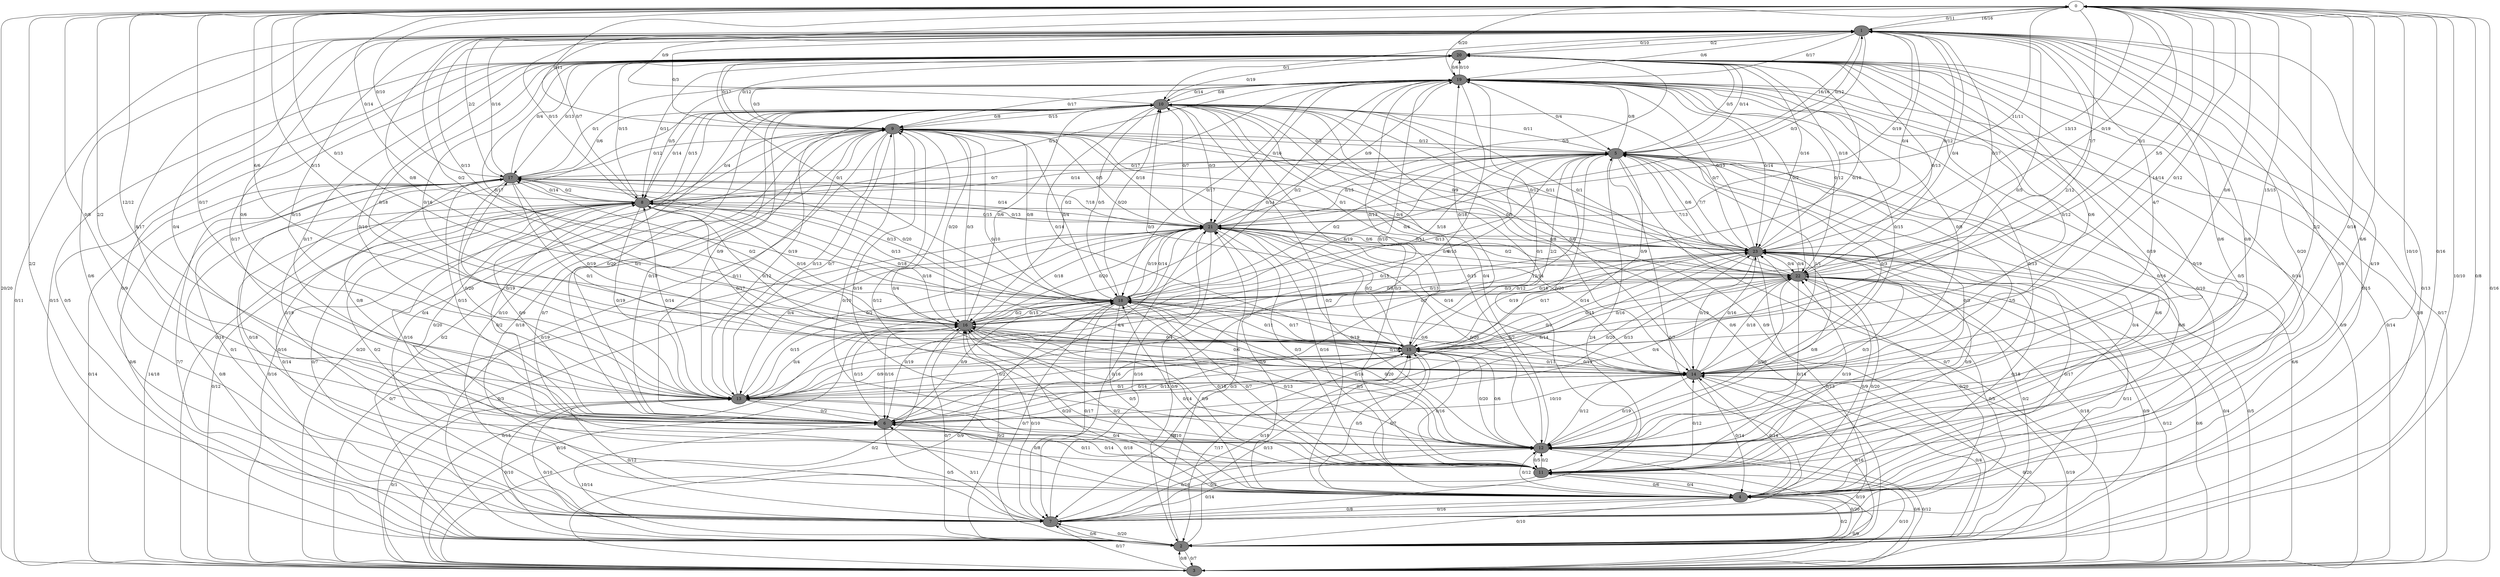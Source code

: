 digraph G {
	0[style=filled fillcolor=grey100];
	0->1[label ="16/16"] ;
	0->2[label ="10/10"] ;
	0->3[label ="20/20"] ;
	0->4[label ="10/10"] ;
	0->6[label ="2/2"] ;
	0->7[label ="2/2"] ;
	0->11[label ="6/6"] ;
	0->12[label ="2/2"] ;
	0->13[label ="12/12"] ;
	0->14[label ="15/15"] ;
	0->15[label ="14/14"] ;
	0->16[label ="6/6"] ;
	0->18[label ="5/5"] ;
	0->21[label ="11/11"] ;
	0->22[label ="7/7"] ;
	0->23[label ="13/13"] ;
	1[style=filled fillcolor=grey50];
	1->0[label ="0/11"] ;
	1->2[label ="0/13"] ;
	1->4[label ="0/6"] ;
	1->5[label ="16/16"] ;
	1->6[label ="8/17"] ;
	1->8[label ="0/7"] ;
	1->9[label ="0/3"] ;
	1->10[label ="0/1"] ;
	1->11[label ="0/20"] ;
	1->12[label ="0/6"] ;
	1->13[label ="0/6"] ;
	1->15[label ="0/5"] ;
	1->16[label ="0/2"] ;
	1->17[label ="2/2"] ;
	1->19[label ="0/17"] ;
	1->20[label ="0/10"] ;
	1->21[label ="0/3"] ;
	1->22[label ="0/4"] ;
	1->23[label ="0/12"] ;
	2[style=filled fillcolor=grey50];
	2->0[label ="0/8"] ;
	2->1[label ="0/15"] ;
	2->3[label ="0/7"] ;
	2->4[label ="0/2"] ;
	2->6[label ="10/14"] ;
	2->7[label ="0/20"] ;
	2->8[label ="0/16"] ;
	2->9[label ="0/2"] ;
	2->10[label ="0/9"] ;
	2->11[label ="0/20"] ;
	2->13[label ="0/10"] ;
	2->14[label ="0/4"] ;
	2->15[label ="0/13"] ;
	2->16[label ="0/2"] ;
	2->17[label ="7/7"] ;
	2->20[label ="0/5"] ;
	2->21[label ="0/3"] ;
	2->22[label ="0/9"] ;
	3[style=filled fillcolor=grey50];
	3->0[label ="0/16"] ;
	3->1[label ="0/11"] ;
	3->2[label ="0/8"] ;
	3->5[label ="6/6"] ;
	3->7[label ="0/17"] ;
	3->8[label ="0/12"] ;
	3->9[label ="0/20"] ;
	3->10[label ="0/16"] ;
	3->11[label ="0/10"] ;
	3->12[label ="0/6"] ;
	3->14[label ="0/19"] ;
	3->16[label ="0/2"] ;
	3->17[label ="14/18"] ;
	3->18[label ="0/9"] ;
	3->19[label ="0/14"] ;
	3->20[label ="0/17"] ;
	3->21[label ="0/3"] ;
	3->22[label ="0/6"] ;
	3->23[label ="0/5"] ;
	4[style=filled fillcolor=grey50];
	4->0[label ="0/16"] ;
	4->1[label ="4/19"] ;
	4->2[label ="0/10"] ;
	4->3[label ="0/9"] ;
	4->5[label ="6/6"] ;
	4->7[label ="0/16"] ;
	4->8[label ="0/2"] ;
	4->9[label ="0/7"] ;
	4->11[label ="0/6"] ;
	4->12[label ="0/12"] ;
	4->13[label ="0/18"] ;
	4->14[label ="0/14"] ;
	4->15[label ="0/5"] ;
	4->16[label ="0/2"] ;
	4->18[label ="0/14"] ;
	4->20[label ="0/14"] ;
	4->21[label ="0/9"] ;
	4->22[label ="0/9"] ;
	4->23[label ="0/17"] ;
	5[style=filled fillcolor=grey50];
	5->1[label ="0/12"] ;
	5->3[label ="0/7"] ;
	5->4[label ="0/4"] ;
	5->6[label ="0/20"] ;
	5->7[label ="0/7"] ;
	5->8[label ="0/7"] ;
	5->9[label ="0/2"] ;
	5->10[label ="0/11"] ;
	5->12[label ="0/3"] ;
	5->13[label ="0/15"] ;
	5->14[label ="0/3"] ;
	5->15[label ="0/9"] ;
	5->16[label ="0/13"] ;
	5->17[label ="0/17"] ;
	5->18[label ="0/2"] ;
	5->19[label ="0/8"] ;
	5->20[label ="0/5"] ;
	5->21[label ="0/15"] ;
	5->23[label ="0/6"] ;
	6[style=filled fillcolor=grey50];
	6->0[label ="0/8"] ;
	6->1[label ="0/4"] ;
	6->7[label ="0/5"] ;
	6->8[label ="0/9"] ;
	6->9[label ="0/10"] ;
	6->10[label ="0/1"] ;
	6->11[label ="0/14"] ;
	6->12[label ="0/1"] ;
	6->15[label ="0/13"] ;
	6->16[label ="0/15"] ;
	6->17[label ="0/15"] ;
	6->18[label ="0/9"] ;
	6->19[label ="0/1"] ;
	6->20[label ="0/17"] ;
	6->22[label ="0/4"] ;
	6->23[label ="0/20"] ;
	7[style=filled fillcolor=grey50];
	7->1[label ="0/6"] ;
	7->2[label ="0/6"] ;
	7->4[label ="0/8"] ;
	7->5[label ="2/4"] ;
	7->6[label ="3/11"] ;
	7->8[label ="0/7"] ;
	7->10[label ="0/4"] ;
	7->12[label ="0/2"] ;
	7->13[label ="0/12"] ;
	7->15[label ="0/18"] ;
	7->16[label ="0/10"] ;
	7->17[label ="0/1"] ;
	7->21[label ="0/16"] ;
	7->22[label ="0/2"] ;
	7->23[label ="0/20"] ;
	8[style=filled fillcolor=grey50];
	8->0[label ="0/14"] ;
	8->1[label ="0/15"] ;
	8->2[label ="0/8"] ;
	8->5[label ="0/14"] ;
	8->7[label ="0/14"] ;
	8->9[label ="0/4"] ;
	8->10[label ="0/15"] ;
	8->11[label ="0/16"] ;
	8->12[label ="0/20"] ;
	8->13[label ="0/19"] ;
	8->14[label ="0/17"] ;
	8->15[label ="0/12"] ;
	8->16[label ="0/16"] ;
	8->17[label ="0/14"] ;
	8->18[label ="0/13"] ;
	8->19[label ="0/5"] ;
	8->20[label ="0/15"] ;
	8->21[label ="0/13"] ;
	9[style=filled fillcolor=grey50];
	9->0[label ="0/11"] ;
	9->2[label ="0/19"] ;
	9->3[label ="0/16"] ;
	9->5[label ="0/12"] ;
	9->6[label ="0/11"] ;
	9->7[label ="0/18"] ;
	9->10[label ="0/15"] ;
	9->11[label ="0/10"] ;
	9->12[label ="0/4"] ;
	9->13[label ="0/13"] ;
	9->16[label ="0/20"] ;
	9->18[label ="0/8"] ;
	9->19[label ="0/3"] ;
	9->20[label ="0/17"] ;
	9->21[label ="0/5"] ;
	9->22[label ="0/1"] ;
	9->23[label ="0/9"] ;
	10[style=filled fillcolor=grey50];
	10->0[label ="0/9"] ;
	10->2[label ="0/6"] ;
	10->4[label ="0/2"] ;
	10->6[label ="0/20"] ;
	10->7[label ="0/10"] ;
	10->8[label ="0/14"] ;
	10->9[label ="0/8"] ;
	10->11[label ="0/12"] ;
	10->12[label ="0/15"] ;
	10->13[label ="0/9"] ;
	10->14[label ="0/8"] ;
	10->15[label ="0/14"] ;
	10->18[label ="0/5"] ;
	10->19[label ="0/8"] ;
	10->20[label ="0/19"] ;
	10->21[label ="0/3"] ;
	10->22[label ="0/11"] ;
	11[style=filled fillcolor=grey50];
	11->4[label ="0/4"] ;
	11->5[label ="6/6"] ;
	11->6[label ="0/11"] ;
	11->7[label ="0/14"] ;
	11->9[label ="0/12"] ;
	11->10[label ="0/3"] ;
	11->12[label ="0/2"] ;
	11->13[label ="0/4"] ;
	11->14[label ="0/12"] ;
	11->16[label ="0/9"] ;
	11->18[label ="0/7"] ;
	11->19[label ="0/16"] ;
	11->20[label ="0/19"] ;
	11->21[label ="0/16"] ;
	11->22[label ="0/19"] ;
	11->23[label ="0/9"] ;
	12[style=filled fillcolor=grey50];
	12->0[label ="0/18"] ;
	12->1[label ="0/8"] ;
	12->2[label ="0/19"] ;
	12->3[label ="0/12"] ;
	12->5[label ="2/5"] ;
	12->7[label ="0/16"] ;
	12->8[label ="0/2"] ;
	12->9[label ="0/16"] ;
	12->10[label ="0/4"] ;
	12->11[label ="0/5"] ;
	12->14[label ="0/12"] ;
	12->15[label ="0/6"] ;
	12->16[label ="0/5"] ;
	12->17[label ="0/19"] ;
	12->18[label ="0/14"] ;
	12->21[label ="0/20"] ;
	12->23[label ="0/3"] ;
	13[style=filled fillcolor=grey50];
	13->0[label ="0/17"] ;
	13->1[label ="0/15"] ;
	13->2[label ="0/10"] ;
	13->3[label ="0/1"] ;
	13->4[label ="0/8"] ;
	13->5[label ="12/14"] ;
	13->6[label ="0/2"] ;
	13->8[label ="0/14"] ;
	13->9[label ="0/7"] ;
	13->10[label ="0/19"] ;
	13->14[label ="0/14"] ;
	13->15[label ="0/2"] ;
	13->16[label ="0/4"] ;
	13->17[label ="0/19"] ;
	13->20[label ="0/10"] ;
	13->21[label ="0/2"] ;
	13->23[label ="0/1"] ;
	14[style=filled fillcolor=grey50];
	14->0[label ="0/6"] ;
	14->1[label ="4/7"] ;
	14->2[label ="0/16"] ;
	14->3[label ="0/20"] ;
	14->4[label ="0/14"] ;
	14->5[label ="1/1"] ;
	14->6[label ="10/10"] ;
	14->10[label ="0/6"] ;
	14->12[label ="0/19"] ;
	14->13[label ="0/1"] ;
	14->15[label ="0/11"] ;
	14->16[label ="0/19"] ;
	14->18[label ="0/7"] ;
	14->19[label ="0/8"] ;
	14->20[label ="0/6"] ;
	14->21[label ="0/14"] ;
	14->22[label ="0/18"] ;
	14->23[label ="0/16"] ;
	15[style=filled fillcolor=grey50];
	15->0[label ="0/12"] ;
	15->1[label ="2/12"] ;
	15->2[label ="7/17"] ;
	15->4[label ="0/7"] ;
	15->5[label ="2/2"] ;
	15->7[label ="3/10"] ;
	15->8[label ="0/18"] ;
	15->9[label ="0/10"] ;
	15->10[label ="0/3"] ;
	15->11[label ="0/16"] ;
	15->12[label ="0/20"] ;
	15->13[label ="0/9"] ;
	15->14[label ="0/13"] ;
	15->18[label ="0/11"] ;
	15->19[label ="0/18"] ;
	15->20[label ="0/16"] ;
	15->21[label ="0/2"] ;
	15->22[label ="0/15"] ;
	15->23[label ="0/17"] ;
	16[style=filled fillcolor=grey50];
	16->0[label ="0/15"] ;
	16->1[label ="0/8"] ;
	16->2[label ="0/7"] ;
	16->3[label ="0/16"] ;
	16->4[label ="0/20"] ;
	16->5[label ="6/19"] ;
	16->6[label ="0/16"] ;
	16->8[label ="0/18"] ;
	16->9[label ="0/3"] ;
	16->10[label ="0/6"] ;
	16->12[label ="0/13"] ;
	16->14[label ="0/6"] ;
	16->15[label ="0/4"] ;
	16->17[label ="0/2"] ;
	16->18[label ="0/15"] ;
	16->19[label ="0/14"] ;
	16->21[label ="0/20"] ;
	16->23[label ="0/16"] ;
	17[style=filled fillcolor=grey50];
	17->0[label ="0/10"] ;
	17->1[label ="0/16"] ;
	17->2[label ="0/6"] ;
	17->3[label ="0/14"] ;
	17->4[label ="0/18"] ;
	17->6[label ="0/8"] ;
	17->8[label ="0/2"] ;
	17->9[label ="0/12"] ;
	17->10[label ="0/6"] ;
	17->13[label ="0/20"] ;
	17->14[label ="0/1"] ;
	17->15[label ="0/19"] ;
	17->18[label ="0/13"] ;
	17->19[label ="0/1"] ;
	17->20[label ="0/4"] ;
	17->21[label ="0/14"] ;
	17->23[label ="0/3"] ;
	18[style=filled fillcolor=grey50];
	18->0[label ="0/13"] ;
	18->1[label ="0/13"] ;
	18->2[label ="0/7"] ;
	18->3[label ="0/15"] ;
	18->4[label ="0/5"] ;
	18->5[label ="5/18"] ;
	18->6[label ="0/19"] ;
	18->7[label ="0/17"] ;
	18->9[label ="0/4"] ;
	18->10[label ="0/20"] ;
	18->11[label ="0/18"] ;
	18->12[label ="0/20"] ;
	18->13[label ="0/15"] ;
	18->14[label ="0/6"] ;
	18->15[label ="0/17"] ;
	18->16[label ="0/2"] ;
	18->17[label ="0/20"] ;
	18->19[label ="0/2"] ;
	18->20[label ="0/10"] ;
	18->21[label ="0/14"] ;
	18->22[label ="0/8"] ;
	19[style=filled fillcolor=grey50];
	19->0[label ="0/20"] ;
	19->1[label ="0/6"] ;
	19->3[label ="0/9"] ;
	19->4[label ="0/10"] ;
	19->5[label ="0/4"] ;
	19->6[label ="0/6"] ;
	19->8[label ="0/15"] ;
	19->9[label ="0/17"] ;
	19->10[label ="0/14"] ;
	19->12[label ="0/13"] ;
	19->13[label ="0/10"] ;
	19->14[label ="0/15"] ;
	19->15[label ="0/13"] ;
	19->16[label ="0/2"] ;
	19->18[label ="0/17"] ;
	19->20[label ="0/10"] ;
	19->21[label ="0/16"] ;
	19->22[label ="0/2"] ;
	19->23[label ="0/14"] ;
	20[style=filled fillcolor=grey50];
	20->1[label ="0/2"] ;
	20->2[label ="0/15"] ;
	20->3[label ="0/8"] ;
	20->4[label ="0/5"] ;
	20->5[label ="0/14"] ;
	20->6[label ="0/17"] ;
	20->7[label ="0/9"] ;
	20->8[label ="0/11"] ;
	20->9[label ="0/12"] ;
	20->12[label ="0/19"] ;
	20->14[label ="0/12"] ;
	20->15[label ="0/18"] ;
	20->16[label ="0/17"] ;
	20->17[label ="0/13"] ;
	20->18[label ="0/1"] ;
	20->19[label ="0/6"] ;
	20->22[label ="0/13"] ;
	20->23[label ="0/16"] ;
	21[style=filled fillcolor=grey50];
	21->1[label ="0/19"] ;
	21->2[label ="0/9"] ;
	21->3[label ="0/7"] ;
	21->6[label ="4/4"] ;
	21->7[label ="0/16"] ;
	21->8[label ="0/15"] ;
	21->9[label ="0/18"] ;
	21->10[label ="0/7"] ;
	21->11[label ="0/3"] ;
	21->12[label ="0/19"] ;
	21->13[label ="0/4"] ;
	21->14[label ="0/16"] ;
	21->16[label ="0/18"] ;
	21->17[label ="7/18"] ;
	21->18[label ="0/19"] ;
	21->19[label ="0/9"] ;
	21->20[label ="0/5"] ;
	21->22[label ="0/2"] ;
	21->23[label ="0/6"] ;
	22[style=filled fillcolor=grey50];
	22->0[label ="0/1"] ;
	22->1[label ="0/17"] ;
	22->2[label ="0/18"] ;
	22->3[label ="0/12"] ;
	22->4[label ="0/20"] ;
	22->5[label ="7/13"] ;
	22->7[label ="0/5"] ;
	22->10[label ="0/1"] ;
	22->11[label ="0/14"] ;
	22->12[label ="0/20"] ;
	22->13[label ="0/13"] ;
	22->15[label ="0/16"] ;
	22->16[label ="0/7"] ;
	22->18[label ="0/3"] ;
	22->19[label ="0/12"] ;
	22->21[label ="0/15"] ;
	22->23[label ="0/4"] ;
	23[style=filled fillcolor=grey50];
	23->0[label ="0/19"] ;
	23->1[label ="0/4"] ;
	23->2[label ="0/11"] ;
	23->3[label ="0/4"] ;
	23->4[label ="0/18"] ;
	23->5[label ="7/7"] ;
	23->6[label ="6/14"] ;
	23->7[label ="0/13"] ;
	23->8[label ="0/4"] ;
	23->9[label ="0/12"] ;
	23->10[label ="0/7"] ;
	23->12[label ="0/8"] ;
	23->14[label ="0/19"] ;
	23->15[label ="0/19"] ;
	23->16[label ="0/13"] ;
	23->17[label ="0/4"] ;
	23->19[label ="0/13"] ;
	23->20[label ="0/18"] ;
	23->21[label ="0/11"] ;
	23->22[label ="0/4"] ;
}
